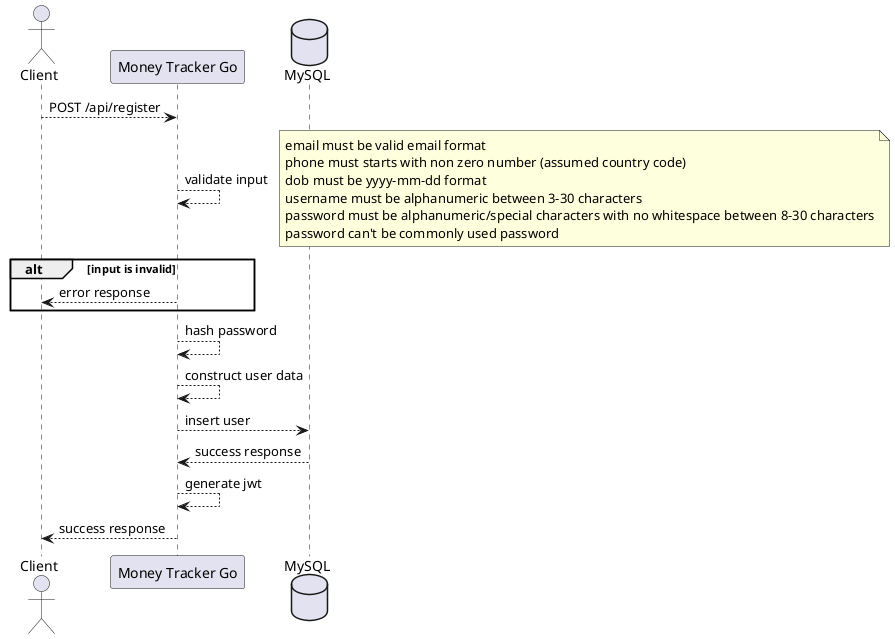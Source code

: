 @startuml Register Sequence

actor "Client" as client
participant "Money Tracker Go" as server
database "MySQL" as db

client --> server : POST /api/register
server --> server : validate input
note right
  email must be valid email format
  phone must starts with non zero number (assumed country code)
  dob must be yyyy-mm-dd format
  username must be alphanumeric between 3-30 characters
  password must be alphanumeric/special characters with no whitespace between 8-30 characters
  password can't be commonly used password
end note
alt input is invalid
  server --> client : error response
end
server --> server : hash password
server --> server : construct user data
server --> db : insert user
db --> server : success response
server --> server : generate jwt
server --> client : success response

@enduml
